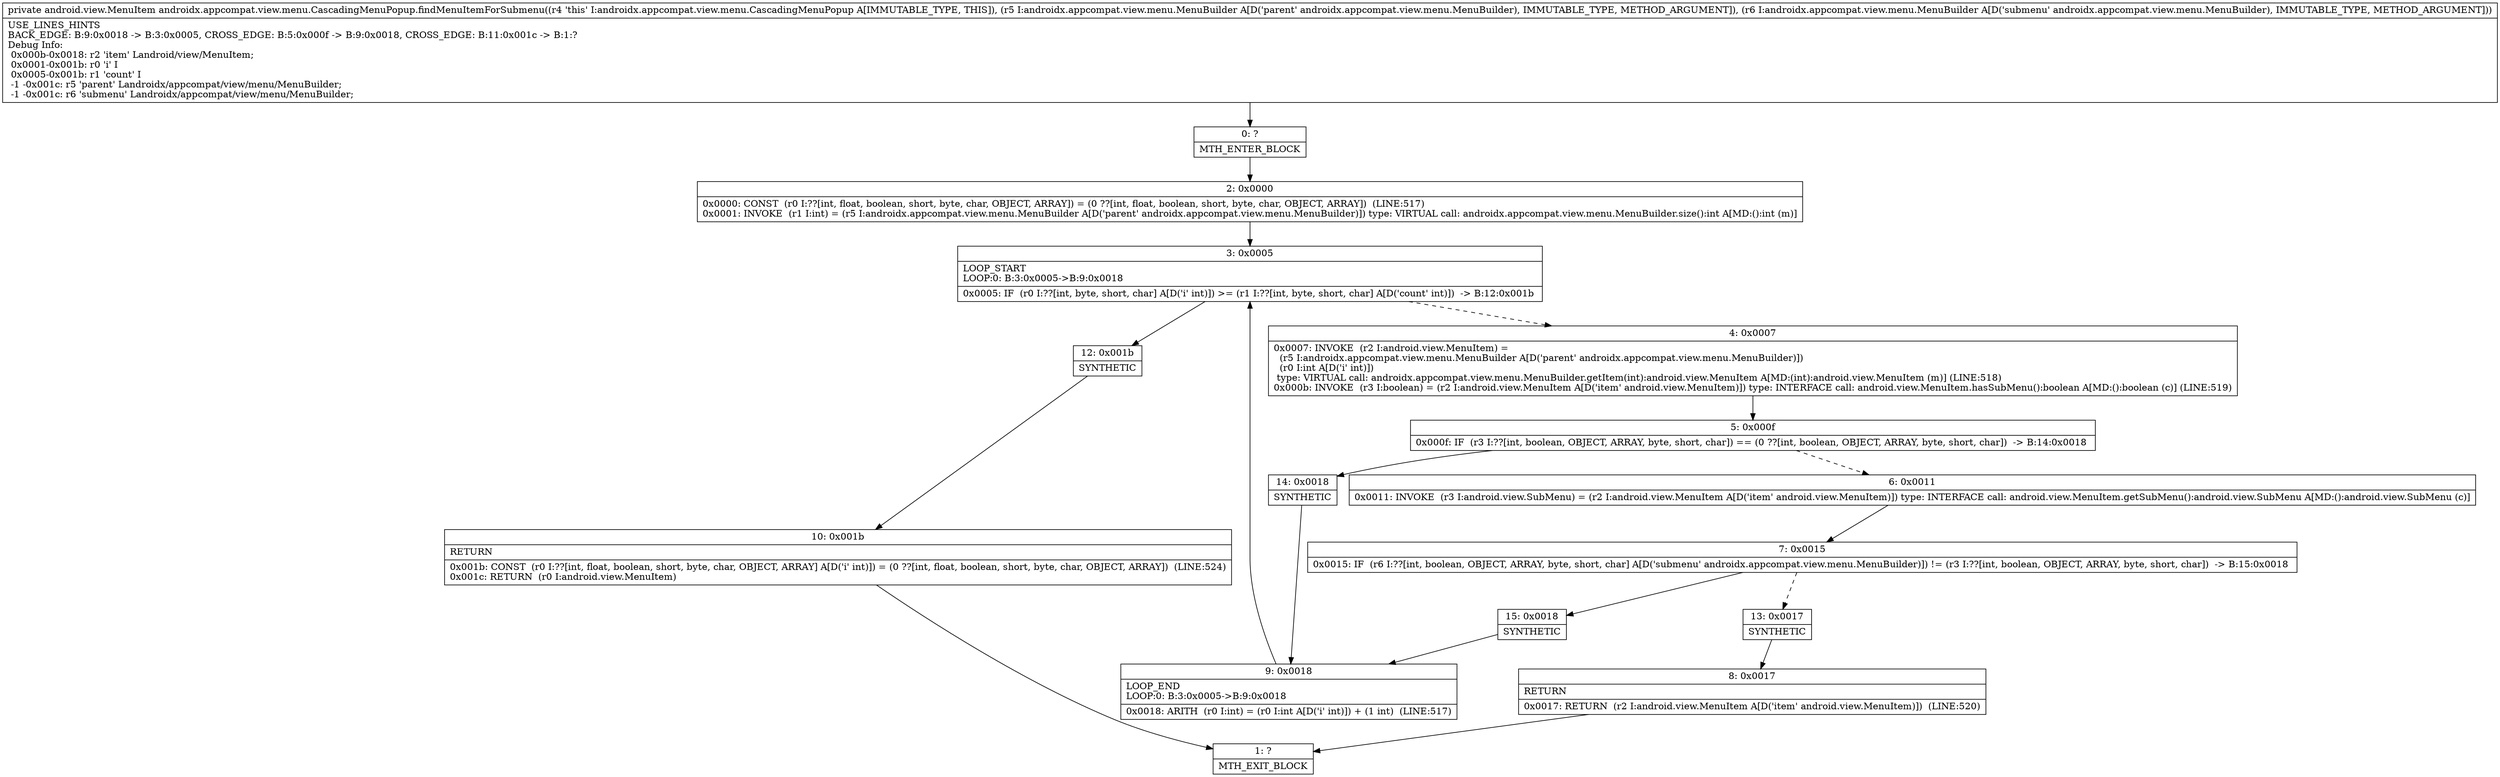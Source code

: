 digraph "CFG forandroidx.appcompat.view.menu.CascadingMenuPopup.findMenuItemForSubmenu(Landroidx\/appcompat\/view\/menu\/MenuBuilder;Landroidx\/appcompat\/view\/menu\/MenuBuilder;)Landroid\/view\/MenuItem;" {
Node_0 [shape=record,label="{0\:\ ?|MTH_ENTER_BLOCK\l}"];
Node_2 [shape=record,label="{2\:\ 0x0000|0x0000: CONST  (r0 I:??[int, float, boolean, short, byte, char, OBJECT, ARRAY]) = (0 ??[int, float, boolean, short, byte, char, OBJECT, ARRAY])  (LINE:517)\l0x0001: INVOKE  (r1 I:int) = (r5 I:androidx.appcompat.view.menu.MenuBuilder A[D('parent' androidx.appcompat.view.menu.MenuBuilder)]) type: VIRTUAL call: androidx.appcompat.view.menu.MenuBuilder.size():int A[MD:():int (m)]\l}"];
Node_3 [shape=record,label="{3\:\ 0x0005|LOOP_START\lLOOP:0: B:3:0x0005\-\>B:9:0x0018\l|0x0005: IF  (r0 I:??[int, byte, short, char] A[D('i' int)]) \>= (r1 I:??[int, byte, short, char] A[D('count' int)])  \-\> B:12:0x001b \l}"];
Node_4 [shape=record,label="{4\:\ 0x0007|0x0007: INVOKE  (r2 I:android.view.MenuItem) = \l  (r5 I:androidx.appcompat.view.menu.MenuBuilder A[D('parent' androidx.appcompat.view.menu.MenuBuilder)])\l  (r0 I:int A[D('i' int)])\l type: VIRTUAL call: androidx.appcompat.view.menu.MenuBuilder.getItem(int):android.view.MenuItem A[MD:(int):android.view.MenuItem (m)] (LINE:518)\l0x000b: INVOKE  (r3 I:boolean) = (r2 I:android.view.MenuItem A[D('item' android.view.MenuItem)]) type: INTERFACE call: android.view.MenuItem.hasSubMenu():boolean A[MD:():boolean (c)] (LINE:519)\l}"];
Node_5 [shape=record,label="{5\:\ 0x000f|0x000f: IF  (r3 I:??[int, boolean, OBJECT, ARRAY, byte, short, char]) == (0 ??[int, boolean, OBJECT, ARRAY, byte, short, char])  \-\> B:14:0x0018 \l}"];
Node_6 [shape=record,label="{6\:\ 0x0011|0x0011: INVOKE  (r3 I:android.view.SubMenu) = (r2 I:android.view.MenuItem A[D('item' android.view.MenuItem)]) type: INTERFACE call: android.view.MenuItem.getSubMenu():android.view.SubMenu A[MD:():android.view.SubMenu (c)]\l}"];
Node_7 [shape=record,label="{7\:\ 0x0015|0x0015: IF  (r6 I:??[int, boolean, OBJECT, ARRAY, byte, short, char] A[D('submenu' androidx.appcompat.view.menu.MenuBuilder)]) != (r3 I:??[int, boolean, OBJECT, ARRAY, byte, short, char])  \-\> B:15:0x0018 \l}"];
Node_13 [shape=record,label="{13\:\ 0x0017|SYNTHETIC\l}"];
Node_8 [shape=record,label="{8\:\ 0x0017|RETURN\l|0x0017: RETURN  (r2 I:android.view.MenuItem A[D('item' android.view.MenuItem)])  (LINE:520)\l}"];
Node_1 [shape=record,label="{1\:\ ?|MTH_EXIT_BLOCK\l}"];
Node_15 [shape=record,label="{15\:\ 0x0018|SYNTHETIC\l}"];
Node_9 [shape=record,label="{9\:\ 0x0018|LOOP_END\lLOOP:0: B:3:0x0005\-\>B:9:0x0018\l|0x0018: ARITH  (r0 I:int) = (r0 I:int A[D('i' int)]) + (1 int)  (LINE:517)\l}"];
Node_14 [shape=record,label="{14\:\ 0x0018|SYNTHETIC\l}"];
Node_12 [shape=record,label="{12\:\ 0x001b|SYNTHETIC\l}"];
Node_10 [shape=record,label="{10\:\ 0x001b|RETURN\l|0x001b: CONST  (r0 I:??[int, float, boolean, short, byte, char, OBJECT, ARRAY] A[D('i' int)]) = (0 ??[int, float, boolean, short, byte, char, OBJECT, ARRAY])  (LINE:524)\l0x001c: RETURN  (r0 I:android.view.MenuItem) \l}"];
MethodNode[shape=record,label="{private android.view.MenuItem androidx.appcompat.view.menu.CascadingMenuPopup.findMenuItemForSubmenu((r4 'this' I:androidx.appcompat.view.menu.CascadingMenuPopup A[IMMUTABLE_TYPE, THIS]), (r5 I:androidx.appcompat.view.menu.MenuBuilder A[D('parent' androidx.appcompat.view.menu.MenuBuilder), IMMUTABLE_TYPE, METHOD_ARGUMENT]), (r6 I:androidx.appcompat.view.menu.MenuBuilder A[D('submenu' androidx.appcompat.view.menu.MenuBuilder), IMMUTABLE_TYPE, METHOD_ARGUMENT]))  | USE_LINES_HINTS\lBACK_EDGE: B:9:0x0018 \-\> B:3:0x0005, CROSS_EDGE: B:5:0x000f \-\> B:9:0x0018, CROSS_EDGE: B:11:0x001c \-\> B:1:?\lDebug Info:\l  0x000b\-0x0018: r2 'item' Landroid\/view\/MenuItem;\l  0x0001\-0x001b: r0 'i' I\l  0x0005\-0x001b: r1 'count' I\l  \-1 \-0x001c: r5 'parent' Landroidx\/appcompat\/view\/menu\/MenuBuilder;\l  \-1 \-0x001c: r6 'submenu' Landroidx\/appcompat\/view\/menu\/MenuBuilder;\l}"];
MethodNode -> Node_0;Node_0 -> Node_2;
Node_2 -> Node_3;
Node_3 -> Node_4[style=dashed];
Node_3 -> Node_12;
Node_4 -> Node_5;
Node_5 -> Node_6[style=dashed];
Node_5 -> Node_14;
Node_6 -> Node_7;
Node_7 -> Node_13[style=dashed];
Node_7 -> Node_15;
Node_13 -> Node_8;
Node_8 -> Node_1;
Node_15 -> Node_9;
Node_9 -> Node_3;
Node_14 -> Node_9;
Node_12 -> Node_10;
Node_10 -> Node_1;
}


